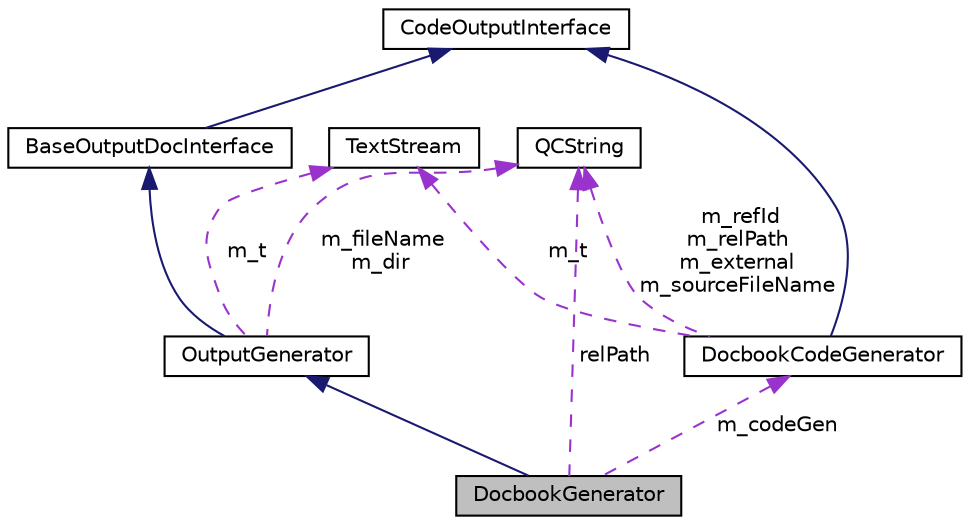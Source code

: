 digraph "DocbookGenerator"
{
 // INTERACTIVE_SVG=YES
 // LATEX_PDF_SIZE
  edge [fontname="Helvetica",fontsize="10",labelfontname="Helvetica",labelfontsize="10"];
  node [fontname="Helvetica",fontsize="10",shape=record];
  Node1 [label="DocbookGenerator",height=0.2,width=0.4,color="black", fillcolor="grey75", style="filled", fontcolor="black",tooltip=" "];
  Node2 -> Node1 [dir="back",color="midnightblue",fontsize="10",style="solid",fontname="Helvetica"];
  Node2 [label="OutputGenerator",height=0.2,width=0.4,color="black", fillcolor="white", style="filled",URL="$d3/d8e/class_output_generator.html",tooltip="Abstract output generator."];
  Node3 -> Node2 [dir="back",color="midnightblue",fontsize="10",style="solid",fontname="Helvetica"];
  Node3 [label="BaseOutputDocInterface",height=0.2,width=0.4,color="black", fillcolor="white", style="filled",URL="$df/d27/class_base_output_doc_interface.html",tooltip="Base Interface used for generating output outside of the comment blocks."];
  Node4 -> Node3 [dir="back",color="midnightblue",fontsize="10",style="solid",fontname="Helvetica"];
  Node4 [label="CodeOutputInterface",height=0.2,width=0.4,color="black", fillcolor="white", style="filled",URL="$d5/d9c/class_code_output_interface.html",tooltip="Output interface for code parser."];
  Node5 -> Node2 [dir="back",color="darkorchid3",fontsize="10",style="dashed",label=" m_fileName\nm_dir" ,fontname="Helvetica"];
  Node5 [label="QCString",height=0.2,width=0.4,color="black", fillcolor="white", style="filled",URL="$d9/d45/class_q_c_string.html",tooltip="This is an alternative implementation of QCString."];
  Node6 -> Node2 [dir="back",color="darkorchid3",fontsize="10",style="dashed",label=" m_t" ,fontname="Helvetica"];
  Node6 [label="TextStream",height=0.2,width=0.4,color="black", fillcolor="white", style="filled",URL="$d3/d30/class_text_stream.html",tooltip="Text streaming class that buffers data."];
  Node7 -> Node1 [dir="back",color="darkorchid3",fontsize="10",style="dashed",label=" m_codeGen" ,fontname="Helvetica"];
  Node7 [label="DocbookCodeGenerator",height=0.2,width=0.4,color="black", fillcolor="white", style="filled",URL="$d7/d80/class_docbook_code_generator.html",tooltip=" "];
  Node4 -> Node7 [dir="back",color="midnightblue",fontsize="10",style="solid",fontname="Helvetica"];
  Node5 -> Node7 [dir="back",color="darkorchid3",fontsize="10",style="dashed",label=" m_refId\nm_relPath\nm_external\nm_sourceFileName" ,fontname="Helvetica"];
  Node6 -> Node7 [dir="back",color="darkorchid3",fontsize="10",style="dashed",label=" m_t" ,fontname="Helvetica"];
  Node5 -> Node1 [dir="back",color="darkorchid3",fontsize="10",style="dashed",label=" relPath" ,fontname="Helvetica"];
}
